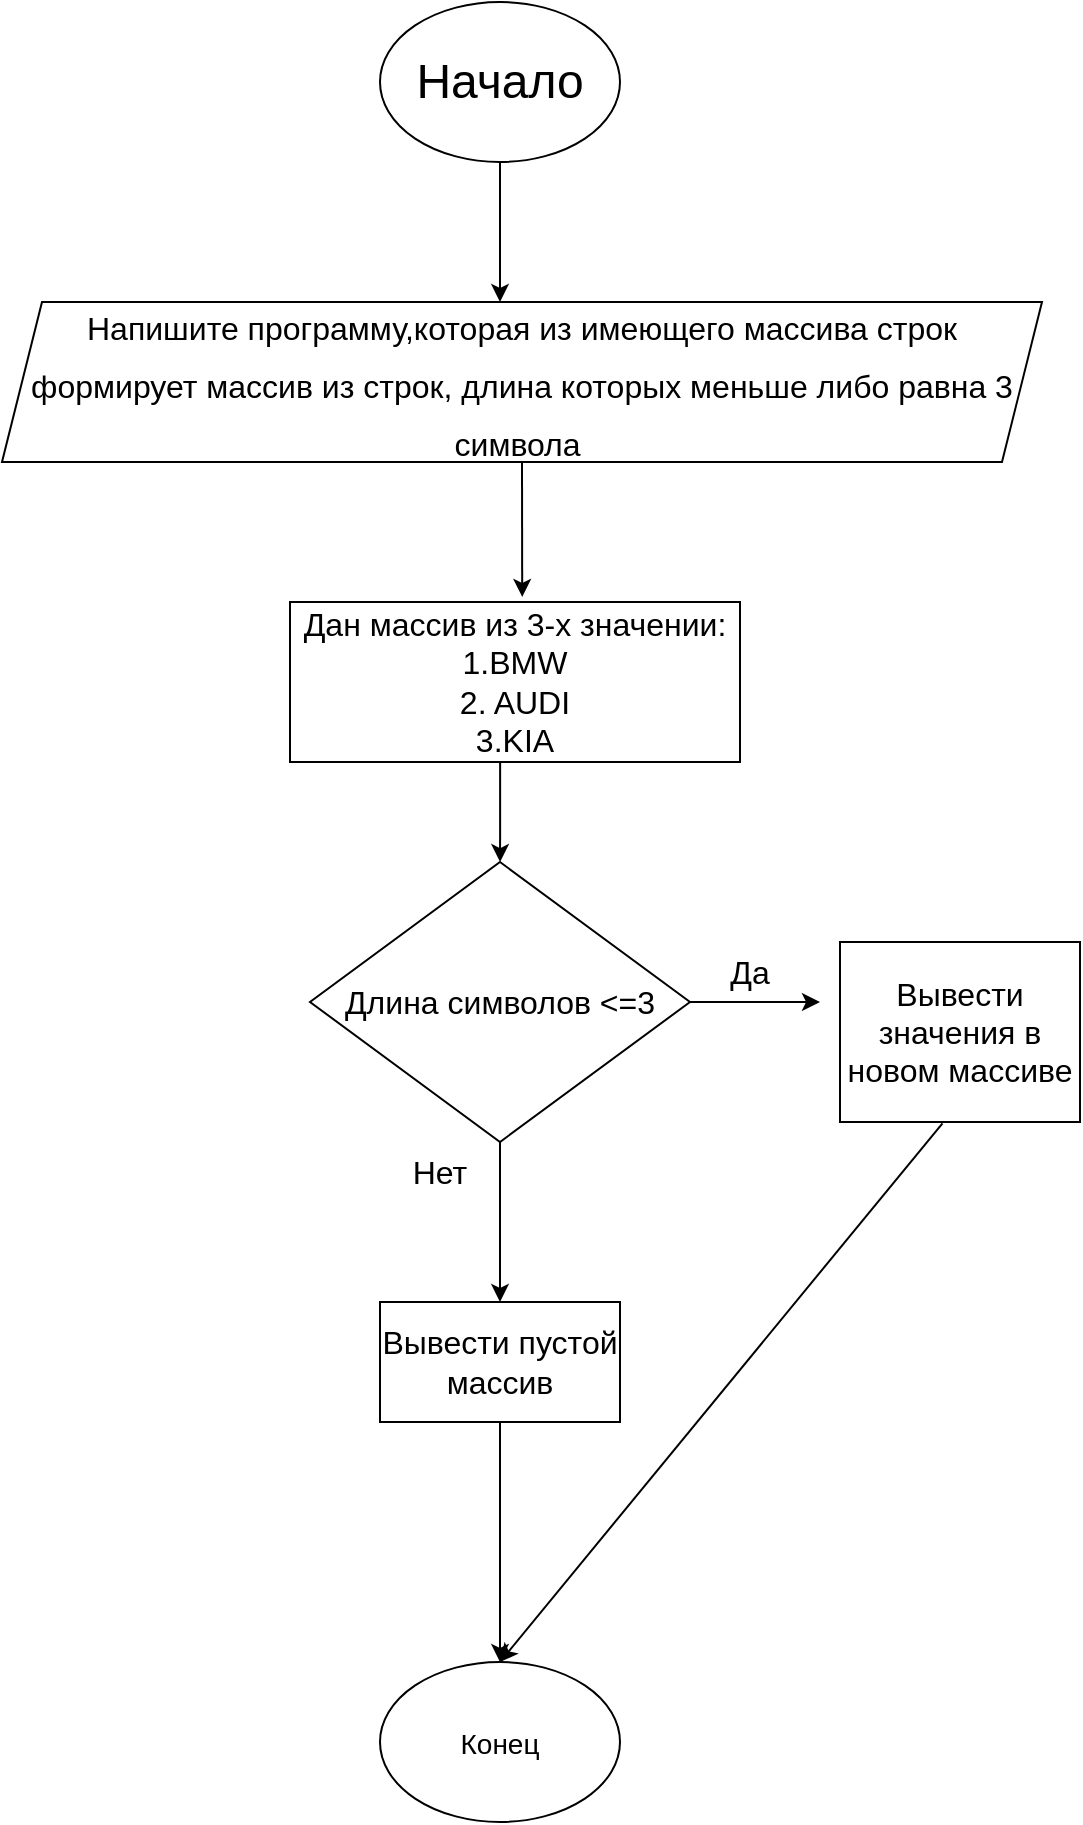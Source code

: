 <mxfile version="20.3.0" type="device"><diagram id="qx_0CoKXwjv82U1s-VWM" name="Страница 1"><mxGraphModel dx="1055" dy="527" grid="1" gridSize="10" guides="1" tooltips="1" connect="1" arrows="1" fold="1" page="1" pageScale="1" pageWidth="827" pageHeight="1169" math="0" shadow="0"><root><mxCell id="0"/><mxCell id="1" parent="0"/><mxCell id="YND5XwURn9ORrj9uYWsa-1" value="&lt;font style=&quot;font-size: 24px;&quot;&gt;Начало&lt;/font&gt;" style="ellipse;whiteSpace=wrap;html=1;" vertex="1" parent="1"><mxGeometry x="320" y="40" width="120" height="80" as="geometry"/></mxCell><mxCell id="YND5XwURn9ORrj9uYWsa-2" value="" style="endArrow=classic;html=1;rounded=0;fontSize=24;exitX=0.5;exitY=1;exitDx=0;exitDy=0;" edge="1" parent="1" source="YND5XwURn9ORrj9uYWsa-1"><mxGeometry width="50" height="50" relative="1" as="geometry"><mxPoint x="390" y="300" as="sourcePoint"/><mxPoint x="380" y="190" as="targetPoint"/></mxGeometry></mxCell><mxCell id="YND5XwURn9ORrj9uYWsa-3" value="&lt;font style=&quot;font-size: 16px;&quot;&gt;Напишите программу,которая из имеющего массива строк формирует массив из строк, длина которых меньше либо равна 3 символа&amp;nbsp;&lt;br&gt;&lt;/font&gt;" style="shape=parallelogram;perimeter=parallelogramPerimeter;whiteSpace=wrap;html=1;fixedSize=1;fontSize=24;" vertex="1" parent="1"><mxGeometry x="131" y="190" width="520" height="80" as="geometry"/></mxCell><mxCell id="YND5XwURn9ORrj9uYWsa-4" value="Дан массив из 3-х значении:&lt;br&gt;1.BMW&lt;br&gt;2. AUDI&lt;br&gt;3.KIA" style="rounded=0;whiteSpace=wrap;html=1;fontSize=16;" vertex="1" parent="1"><mxGeometry x="275" y="340" width="225" height="80" as="geometry"/></mxCell><mxCell id="YND5XwURn9ORrj9uYWsa-7" value="" style="endArrow=classic;html=1;rounded=0;fontSize=16;exitX=0.5;exitY=1;exitDx=0;exitDy=0;entryX=0.516;entryY=-0.032;entryDx=0;entryDy=0;entryPerimeter=0;" edge="1" parent="1" source="YND5XwURn9ORrj9uYWsa-3" target="YND5XwURn9ORrj9uYWsa-4"><mxGeometry width="50" height="50" relative="1" as="geometry"><mxPoint x="380" y="360" as="sourcePoint"/><mxPoint x="390" y="320" as="targetPoint"/></mxGeometry></mxCell><mxCell id="YND5XwURn9ORrj9uYWsa-8" value="Длина символов &amp;lt;=3" style="rhombus;whiteSpace=wrap;html=1;fontSize=16;" vertex="1" parent="1"><mxGeometry x="285" y="470" width="190" height="140" as="geometry"/></mxCell><mxCell id="YND5XwURn9ORrj9uYWsa-9" value="" style="endArrow=classic;html=1;rounded=0;fontSize=16;" edge="1" parent="1"><mxGeometry width="50" height="50" relative="1" as="geometry"><mxPoint x="475" y="540" as="sourcePoint"/><mxPoint x="540" y="540" as="targetPoint"/></mxGeometry></mxCell><mxCell id="YND5XwURn9ORrj9uYWsa-10" value="" style="endArrow=classic;html=1;rounded=0;fontSize=16;exitX=0.5;exitY=1;exitDx=0;exitDy=0;" edge="1" parent="1" source="YND5XwURn9ORrj9uYWsa-8"><mxGeometry width="50" height="50" relative="1" as="geometry"><mxPoint x="370" y="560" as="sourcePoint"/><mxPoint x="380" y="690" as="targetPoint"/></mxGeometry></mxCell><mxCell id="YND5XwURn9ORrj9uYWsa-11" value="" style="endArrow=classic;html=1;rounded=0;fontSize=16;exitX=0.467;exitY=1;exitDx=0;exitDy=0;exitPerimeter=0;" edge="1" parent="1" source="YND5XwURn9ORrj9uYWsa-4" target="YND5XwURn9ORrj9uYWsa-8"><mxGeometry width="50" height="50" relative="1" as="geometry"><mxPoint x="370" y="560" as="sourcePoint"/><mxPoint x="420" y="510" as="targetPoint"/></mxGeometry></mxCell><mxCell id="YND5XwURn9ORrj9uYWsa-12" value="Вывести значения в новом массиве" style="rounded=0;whiteSpace=wrap;html=1;fontSize=16;" vertex="1" parent="1"><mxGeometry x="550" y="510" width="120" height="90" as="geometry"/></mxCell><mxCell id="YND5XwURn9ORrj9uYWsa-14" value="Да" style="text;html=1;strokeColor=none;fillColor=none;align=center;verticalAlign=middle;whiteSpace=wrap;rounded=0;fontSize=16;" vertex="1" parent="1"><mxGeometry x="475" y="510" width="60" height="30" as="geometry"/></mxCell><mxCell id="YND5XwURn9ORrj9uYWsa-15" value="Нет" style="text;html=1;strokeColor=none;fillColor=none;align=center;verticalAlign=middle;whiteSpace=wrap;rounded=0;fontSize=16;" vertex="1" parent="1"><mxGeometry x="320" y="610" width="60" height="30" as="geometry"/></mxCell><mxCell id="YND5XwURn9ORrj9uYWsa-16" value="Вывести пустой массив" style="rounded=0;whiteSpace=wrap;html=1;fontSize=16;" vertex="1" parent="1"><mxGeometry x="320" y="690" width="120" height="60" as="geometry"/></mxCell><mxCell id="YND5XwURn9ORrj9uYWsa-19" value="&lt;font style=&quot;font-size: 14px;&quot;&gt;Конец&lt;/font&gt;" style="ellipse;whiteSpace=wrap;html=1;fontSize=16;" vertex="1" parent="1"><mxGeometry x="320" y="870" width="120" height="80" as="geometry"/></mxCell><mxCell id="YND5XwURn9ORrj9uYWsa-21" value="" style="endArrow=classic;html=1;rounded=0;fontSize=14;exitX=0.5;exitY=1;exitDx=0;exitDy=0;" edge="1" parent="1" source="YND5XwURn9ORrj9uYWsa-16"><mxGeometry width="50" height="50" relative="1" as="geometry"><mxPoint x="580" y="930" as="sourcePoint"/><mxPoint x="380" y="870" as="targetPoint"/></mxGeometry></mxCell><mxCell id="YND5XwURn9ORrj9uYWsa-22" value="" style="endArrow=classic;html=1;rounded=0;fontSize=14;exitX=0.427;exitY=1.007;exitDx=0;exitDy=0;exitPerimeter=0;entryX=0.5;entryY=0;entryDx=0;entryDy=0;" edge="1" parent="1" source="YND5XwURn9ORrj9uYWsa-12" target="YND5XwURn9ORrj9uYWsa-19"><mxGeometry width="50" height="50" relative="1" as="geometry"><mxPoint x="580" y="830" as="sourcePoint"/><mxPoint x="630" y="780" as="targetPoint"/></mxGeometry></mxCell></root></mxGraphModel></diagram></mxfile>